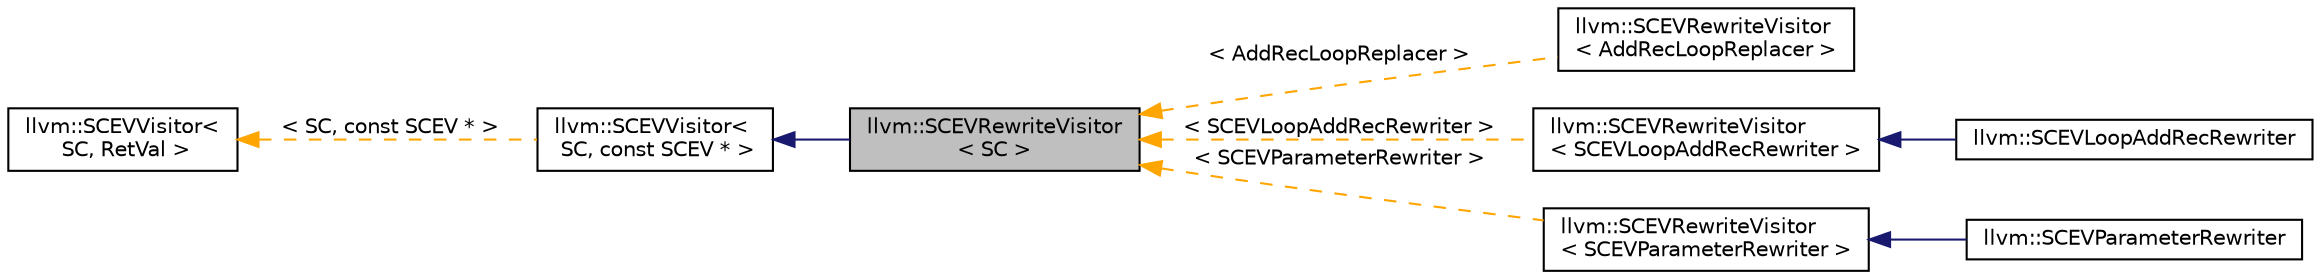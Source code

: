 digraph "llvm::SCEVRewriteVisitor&lt; SC &gt;"
{
 // LATEX_PDF_SIZE
  bgcolor="transparent";
  edge [fontname="Helvetica",fontsize="10",labelfontname="Helvetica",labelfontsize="10"];
  node [fontname="Helvetica",fontsize="10",shape="box"];
  rankdir="LR";
  Node1 [label="llvm::SCEVRewriteVisitor\l\< SC \>",height=0.2,width=0.4,color="black", fillcolor="grey75", style="filled", fontcolor="black",tooltip="This visitor recursively visits a SCEV expression and re-writes it."];
  Node2 -> Node1 [dir="back",color="midnightblue",fontsize="10",style="solid",fontname="Helvetica"];
  Node2 [label="llvm::SCEVVisitor\<\l SC, const SCEV * \>",height=0.2,width=0.4,color="black",URL="$structllvm_1_1SCEVVisitor.html",tooltip=" "];
  Node3 -> Node2 [dir="back",color="orange",fontsize="10",style="dashed",label=" \< SC, const SCEV * \>" ,fontname="Helvetica"];
  Node3 [label="llvm::SCEVVisitor\<\l SC, RetVal \>",height=0.2,width=0.4,color="black",URL="$structllvm_1_1SCEVVisitor.html",tooltip="This class defines a simple visitor class that may be used for various SCEV analysis purposes."];
  Node1 -> Node4 [dir="back",color="orange",fontsize="10",style="dashed",label=" \< AddRecLoopReplacer \>" ,fontname="Helvetica"];
  Node4 [label="llvm::SCEVRewriteVisitor\l\< AddRecLoopReplacer \>",height=0.2,width=0.4,color="black",URL="$classllvm_1_1SCEVRewriteVisitor.html",tooltip=" "];
  Node1 -> Node5 [dir="back",color="orange",fontsize="10",style="dashed",label=" \< SCEVLoopAddRecRewriter \>" ,fontname="Helvetica"];
  Node5 [label="llvm::SCEVRewriteVisitor\l\< SCEVLoopAddRecRewriter \>",height=0.2,width=0.4,color="black",URL="$classllvm_1_1SCEVRewriteVisitor.html",tooltip=" "];
  Node5 -> Node6 [dir="back",color="midnightblue",fontsize="10",style="solid",fontname="Helvetica"];
  Node6 [label="llvm::SCEVLoopAddRecRewriter",height=0.2,width=0.4,color="black",URL="$classllvm_1_1SCEVLoopAddRecRewriter.html",tooltip="The SCEVLoopAddRecRewriter takes a scalar evolution expression and applies the Map (Loop -> SCEV) to ..."];
  Node1 -> Node7 [dir="back",color="orange",fontsize="10",style="dashed",label=" \< SCEVParameterRewriter \>" ,fontname="Helvetica"];
  Node7 [label="llvm::SCEVRewriteVisitor\l\< SCEVParameterRewriter \>",height=0.2,width=0.4,color="black",URL="$classllvm_1_1SCEVRewriteVisitor.html",tooltip=" "];
  Node7 -> Node8 [dir="back",color="midnightblue",fontsize="10",style="solid",fontname="Helvetica"];
  Node8 [label="llvm::SCEVParameterRewriter",height=0.2,width=0.4,color="black",URL="$classllvm_1_1SCEVParameterRewriter.html",tooltip="The SCEVParameterRewriter takes a scalar evolution expression and updates the SCEVUnknown components ..."];
}
